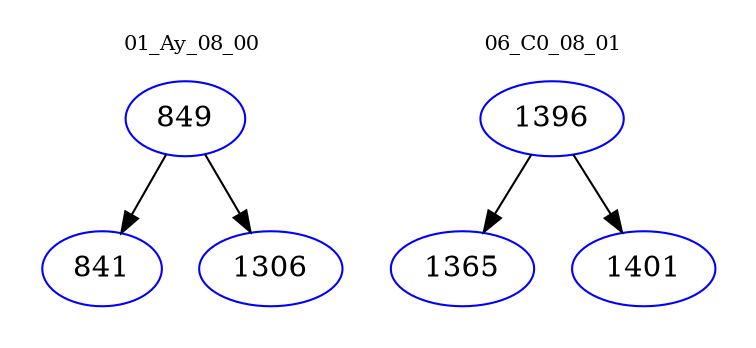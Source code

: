 digraph{
subgraph cluster_0 {
color = white
label = "01_Ay_08_00";
fontsize=10;
T0_849 [label="849", color="blue"]
T0_849 -> T0_841 [color="black"]
T0_841 [label="841", color="blue"]
T0_849 -> T0_1306 [color="black"]
T0_1306 [label="1306", color="blue"]
}
subgraph cluster_1 {
color = white
label = "06_C0_08_01";
fontsize=10;
T1_1396 [label="1396", color="blue"]
T1_1396 -> T1_1365 [color="black"]
T1_1365 [label="1365", color="blue"]
T1_1396 -> T1_1401 [color="black"]
T1_1401 [label="1401", color="blue"]
}
}
